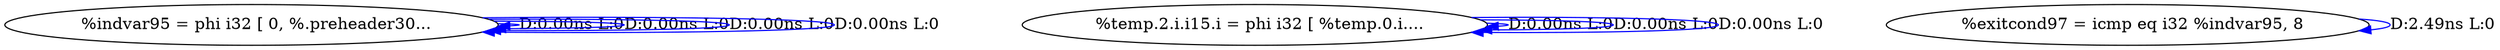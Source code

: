 digraph {
Node0x36dc200[label="  %indvar95 = phi i32 [ 0, %.preheader30..."];
Node0x36dc200 -> Node0x36dc200[label="D:0.00ns L:0",color=blue];
Node0x36dc200 -> Node0x36dc200[label="D:0.00ns L:0",color=blue];
Node0x36dc200 -> Node0x36dc200[label="D:0.00ns L:0",color=blue];
Node0x36dc200 -> Node0x36dc200[label="D:0.00ns L:0",color=blue];
Node0x36dc2e0[label="  %temp.2.i.i15.i = phi i32 [ %temp.0.i...."];
Node0x36dc2e0 -> Node0x36dc2e0[label="D:0.00ns L:0",color=blue];
Node0x36dc2e0 -> Node0x36dc2e0[label="D:0.00ns L:0",color=blue];
Node0x36dc2e0 -> Node0x36dc2e0[label="D:0.00ns L:0",color=blue];
Node0x36dc3c0[label="  %exitcond97 = icmp eq i32 %indvar95, 8"];
Node0x36dc3c0 -> Node0x36dc3c0[label="D:2.49ns L:0",color=blue];
}
